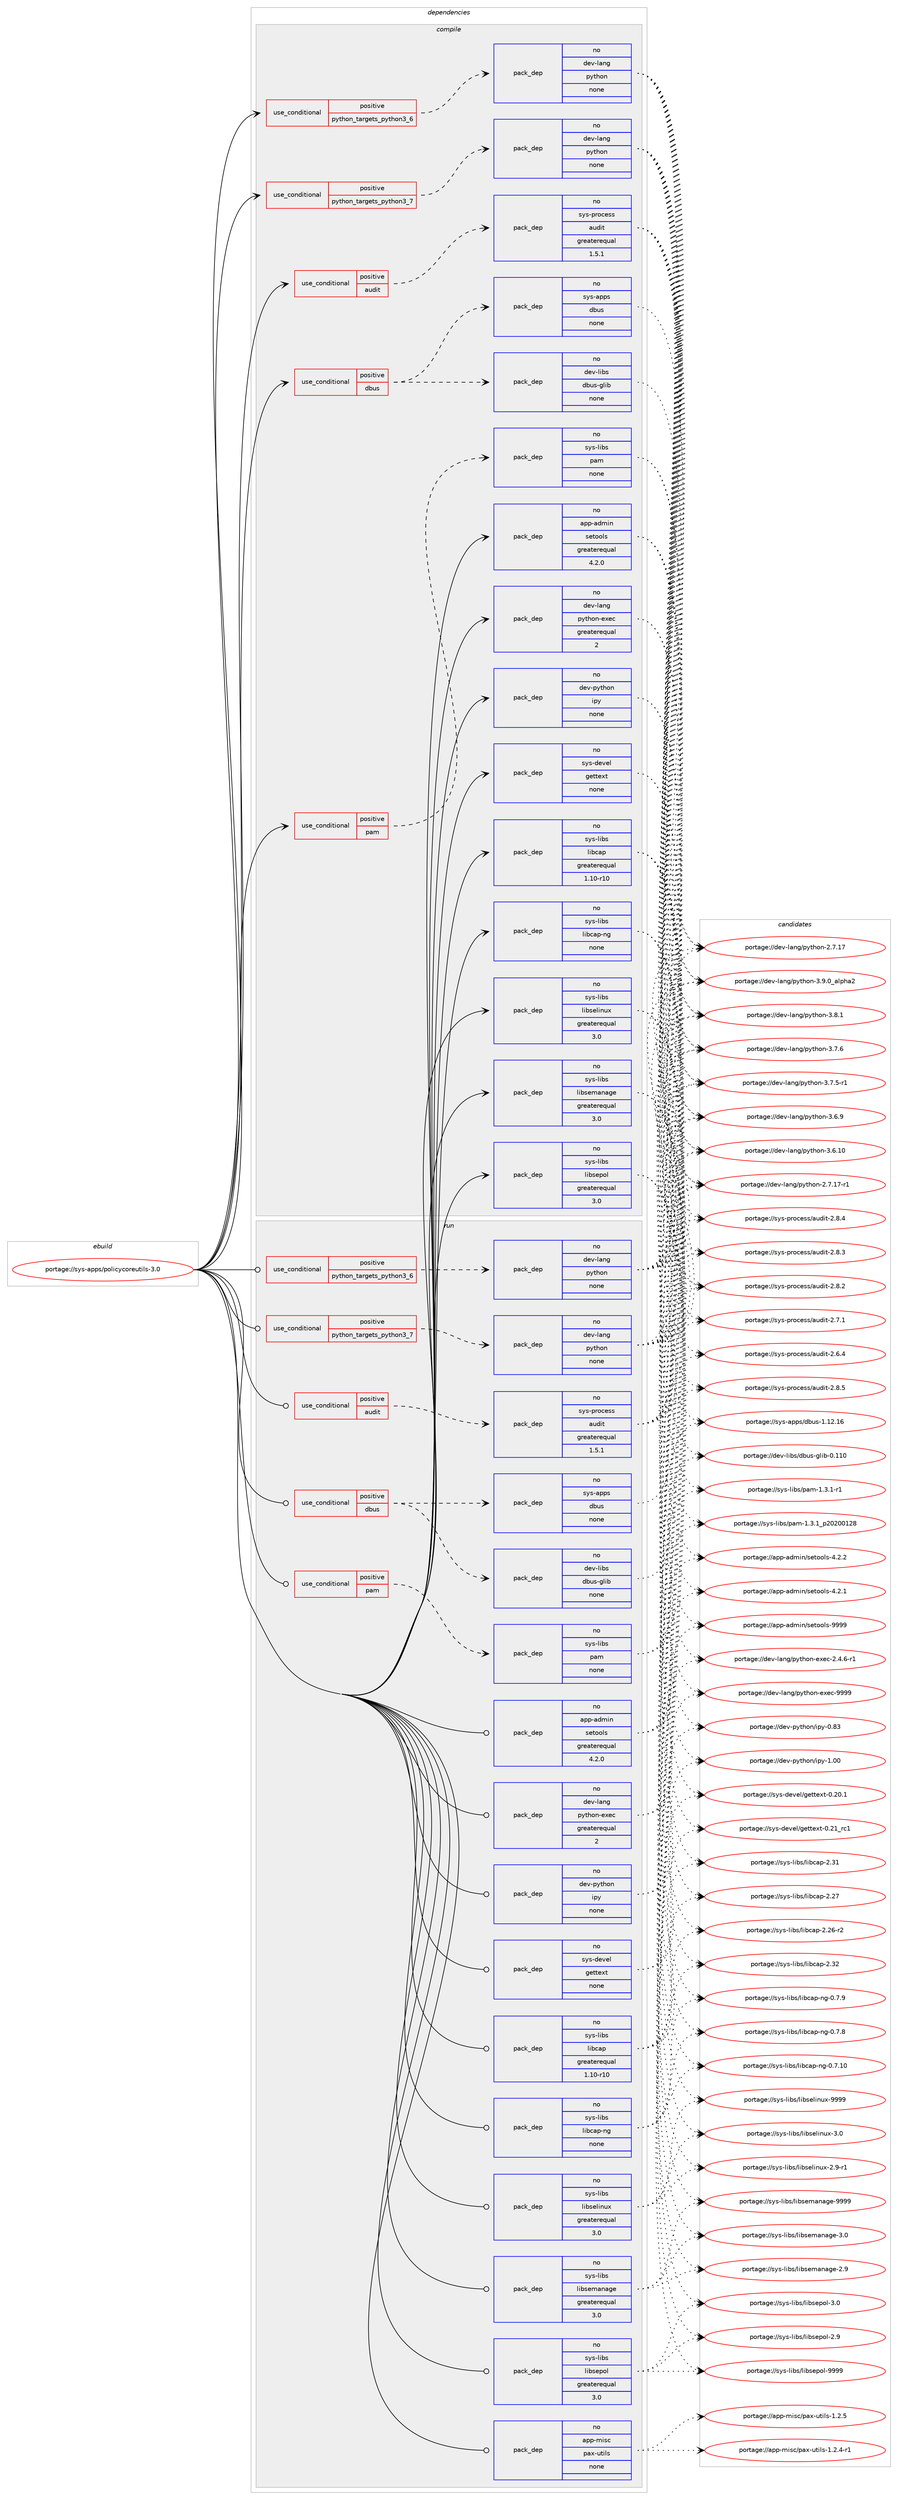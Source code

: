 digraph prolog {

# *************
# Graph options
# *************

newrank=true;
concentrate=true;
compound=true;
graph [rankdir=LR,fontname=Helvetica,fontsize=10,ranksep=1.5];#, ranksep=2.5, nodesep=0.2];
edge  [arrowhead=vee];
node  [fontname=Helvetica,fontsize=10];

# **********
# The ebuild
# **********

subgraph cluster_leftcol {
color=gray;
rank=same;
label=<<i>ebuild</i>>;
id [label="portage://sys-apps/policycoreutils-3.0", color=red, width=4, href="../sys-apps/policycoreutils-3.0.svg"];
}

# ****************
# The dependencies
# ****************

subgraph cluster_midcol {
color=gray;
label=<<i>dependencies</i>>;
subgraph cluster_compile {
fillcolor="#eeeeee";
style=filled;
label=<<i>compile</i>>;
subgraph cond13256 {
dependency62228 [label=<<TABLE BORDER="0" CELLBORDER="1" CELLSPACING="0" CELLPADDING="4"><TR><TD ROWSPAN="3" CELLPADDING="10">use_conditional</TD></TR><TR><TD>positive</TD></TR><TR><TD>audit</TD></TR></TABLE>>, shape=none, color=red];
subgraph pack47677 {
dependency62229 [label=<<TABLE BORDER="0" CELLBORDER="1" CELLSPACING="0" CELLPADDING="4" WIDTH="220"><TR><TD ROWSPAN="6" CELLPADDING="30">pack_dep</TD></TR><TR><TD WIDTH="110">no</TD></TR><TR><TD>sys-process</TD></TR><TR><TD>audit</TD></TR><TR><TD>greaterequal</TD></TR><TR><TD>1.5.1</TD></TR></TABLE>>, shape=none, color=blue];
}
dependency62228:e -> dependency62229:w [weight=20,style="dashed",arrowhead="vee"];
}
id:e -> dependency62228:w [weight=20,style="solid",arrowhead="vee"];
subgraph cond13257 {
dependency62230 [label=<<TABLE BORDER="0" CELLBORDER="1" CELLSPACING="0" CELLPADDING="4"><TR><TD ROWSPAN="3" CELLPADDING="10">use_conditional</TD></TR><TR><TD>positive</TD></TR><TR><TD>dbus</TD></TR></TABLE>>, shape=none, color=red];
subgraph pack47678 {
dependency62231 [label=<<TABLE BORDER="0" CELLBORDER="1" CELLSPACING="0" CELLPADDING="4" WIDTH="220"><TR><TD ROWSPAN="6" CELLPADDING="30">pack_dep</TD></TR><TR><TD WIDTH="110">no</TD></TR><TR><TD>sys-apps</TD></TR><TR><TD>dbus</TD></TR><TR><TD>none</TD></TR><TR><TD></TD></TR></TABLE>>, shape=none, color=blue];
}
dependency62230:e -> dependency62231:w [weight=20,style="dashed",arrowhead="vee"];
subgraph pack47679 {
dependency62232 [label=<<TABLE BORDER="0" CELLBORDER="1" CELLSPACING="0" CELLPADDING="4" WIDTH="220"><TR><TD ROWSPAN="6" CELLPADDING="30">pack_dep</TD></TR><TR><TD WIDTH="110">no</TD></TR><TR><TD>dev-libs</TD></TR><TR><TD>dbus-glib</TD></TR><TR><TD>none</TD></TR><TR><TD></TD></TR></TABLE>>, shape=none, color=blue];
}
dependency62230:e -> dependency62232:w [weight=20,style="dashed",arrowhead="vee"];
}
id:e -> dependency62230:w [weight=20,style="solid",arrowhead="vee"];
subgraph cond13258 {
dependency62233 [label=<<TABLE BORDER="0" CELLBORDER="1" CELLSPACING="0" CELLPADDING="4"><TR><TD ROWSPAN="3" CELLPADDING="10">use_conditional</TD></TR><TR><TD>positive</TD></TR><TR><TD>pam</TD></TR></TABLE>>, shape=none, color=red];
subgraph pack47680 {
dependency62234 [label=<<TABLE BORDER="0" CELLBORDER="1" CELLSPACING="0" CELLPADDING="4" WIDTH="220"><TR><TD ROWSPAN="6" CELLPADDING="30">pack_dep</TD></TR><TR><TD WIDTH="110">no</TD></TR><TR><TD>sys-libs</TD></TR><TR><TD>pam</TD></TR><TR><TD>none</TD></TR><TR><TD></TD></TR></TABLE>>, shape=none, color=blue];
}
dependency62233:e -> dependency62234:w [weight=20,style="dashed",arrowhead="vee"];
}
id:e -> dependency62233:w [weight=20,style="solid",arrowhead="vee"];
subgraph cond13259 {
dependency62235 [label=<<TABLE BORDER="0" CELLBORDER="1" CELLSPACING="0" CELLPADDING="4"><TR><TD ROWSPAN="3" CELLPADDING="10">use_conditional</TD></TR><TR><TD>positive</TD></TR><TR><TD>python_targets_python3_6</TD></TR></TABLE>>, shape=none, color=red];
subgraph pack47681 {
dependency62236 [label=<<TABLE BORDER="0" CELLBORDER="1" CELLSPACING="0" CELLPADDING="4" WIDTH="220"><TR><TD ROWSPAN="6" CELLPADDING="30">pack_dep</TD></TR><TR><TD WIDTH="110">no</TD></TR><TR><TD>dev-lang</TD></TR><TR><TD>python</TD></TR><TR><TD>none</TD></TR><TR><TD></TD></TR></TABLE>>, shape=none, color=blue];
}
dependency62235:e -> dependency62236:w [weight=20,style="dashed",arrowhead="vee"];
}
id:e -> dependency62235:w [weight=20,style="solid",arrowhead="vee"];
subgraph cond13260 {
dependency62237 [label=<<TABLE BORDER="0" CELLBORDER="1" CELLSPACING="0" CELLPADDING="4"><TR><TD ROWSPAN="3" CELLPADDING="10">use_conditional</TD></TR><TR><TD>positive</TD></TR><TR><TD>python_targets_python3_7</TD></TR></TABLE>>, shape=none, color=red];
subgraph pack47682 {
dependency62238 [label=<<TABLE BORDER="0" CELLBORDER="1" CELLSPACING="0" CELLPADDING="4" WIDTH="220"><TR><TD ROWSPAN="6" CELLPADDING="30">pack_dep</TD></TR><TR><TD WIDTH="110">no</TD></TR><TR><TD>dev-lang</TD></TR><TR><TD>python</TD></TR><TR><TD>none</TD></TR><TR><TD></TD></TR></TABLE>>, shape=none, color=blue];
}
dependency62237:e -> dependency62238:w [weight=20,style="dashed",arrowhead="vee"];
}
id:e -> dependency62237:w [weight=20,style="solid",arrowhead="vee"];
subgraph pack47683 {
dependency62239 [label=<<TABLE BORDER="0" CELLBORDER="1" CELLSPACING="0" CELLPADDING="4" WIDTH="220"><TR><TD ROWSPAN="6" CELLPADDING="30">pack_dep</TD></TR><TR><TD WIDTH="110">no</TD></TR><TR><TD>app-admin</TD></TR><TR><TD>setools</TD></TR><TR><TD>greaterequal</TD></TR><TR><TD>4.2.0</TD></TR></TABLE>>, shape=none, color=blue];
}
id:e -> dependency62239:w [weight=20,style="solid",arrowhead="vee"];
subgraph pack47684 {
dependency62240 [label=<<TABLE BORDER="0" CELLBORDER="1" CELLSPACING="0" CELLPADDING="4" WIDTH="220"><TR><TD ROWSPAN="6" CELLPADDING="30">pack_dep</TD></TR><TR><TD WIDTH="110">no</TD></TR><TR><TD>dev-lang</TD></TR><TR><TD>python-exec</TD></TR><TR><TD>greaterequal</TD></TR><TR><TD>2</TD></TR></TABLE>>, shape=none, color=blue];
}
id:e -> dependency62240:w [weight=20,style="solid",arrowhead="vee"];
subgraph pack47685 {
dependency62241 [label=<<TABLE BORDER="0" CELLBORDER="1" CELLSPACING="0" CELLPADDING="4" WIDTH="220"><TR><TD ROWSPAN="6" CELLPADDING="30">pack_dep</TD></TR><TR><TD WIDTH="110">no</TD></TR><TR><TD>dev-python</TD></TR><TR><TD>ipy</TD></TR><TR><TD>none</TD></TR><TR><TD></TD></TR></TABLE>>, shape=none, color=blue];
}
id:e -> dependency62241:w [weight=20,style="solid",arrowhead="vee"];
subgraph pack47686 {
dependency62242 [label=<<TABLE BORDER="0" CELLBORDER="1" CELLSPACING="0" CELLPADDING="4" WIDTH="220"><TR><TD ROWSPAN="6" CELLPADDING="30">pack_dep</TD></TR><TR><TD WIDTH="110">no</TD></TR><TR><TD>sys-devel</TD></TR><TR><TD>gettext</TD></TR><TR><TD>none</TD></TR><TR><TD></TD></TR></TABLE>>, shape=none, color=blue];
}
id:e -> dependency62242:w [weight=20,style="solid",arrowhead="vee"];
subgraph pack47687 {
dependency62243 [label=<<TABLE BORDER="0" CELLBORDER="1" CELLSPACING="0" CELLPADDING="4" WIDTH="220"><TR><TD ROWSPAN="6" CELLPADDING="30">pack_dep</TD></TR><TR><TD WIDTH="110">no</TD></TR><TR><TD>sys-libs</TD></TR><TR><TD>libcap</TD></TR><TR><TD>greaterequal</TD></TR><TR><TD>1.10-r10</TD></TR></TABLE>>, shape=none, color=blue];
}
id:e -> dependency62243:w [weight=20,style="solid",arrowhead="vee"];
subgraph pack47688 {
dependency62244 [label=<<TABLE BORDER="0" CELLBORDER="1" CELLSPACING="0" CELLPADDING="4" WIDTH="220"><TR><TD ROWSPAN="6" CELLPADDING="30">pack_dep</TD></TR><TR><TD WIDTH="110">no</TD></TR><TR><TD>sys-libs</TD></TR><TR><TD>libcap-ng</TD></TR><TR><TD>none</TD></TR><TR><TD></TD></TR></TABLE>>, shape=none, color=blue];
}
id:e -> dependency62244:w [weight=20,style="solid",arrowhead="vee"];
subgraph pack47689 {
dependency62245 [label=<<TABLE BORDER="0" CELLBORDER="1" CELLSPACING="0" CELLPADDING="4" WIDTH="220"><TR><TD ROWSPAN="6" CELLPADDING="30">pack_dep</TD></TR><TR><TD WIDTH="110">no</TD></TR><TR><TD>sys-libs</TD></TR><TR><TD>libselinux</TD></TR><TR><TD>greaterequal</TD></TR><TR><TD>3.0</TD></TR></TABLE>>, shape=none, color=blue];
}
id:e -> dependency62245:w [weight=20,style="solid",arrowhead="vee"];
subgraph pack47690 {
dependency62246 [label=<<TABLE BORDER="0" CELLBORDER="1" CELLSPACING="0" CELLPADDING="4" WIDTH="220"><TR><TD ROWSPAN="6" CELLPADDING="30">pack_dep</TD></TR><TR><TD WIDTH="110">no</TD></TR><TR><TD>sys-libs</TD></TR><TR><TD>libsemanage</TD></TR><TR><TD>greaterequal</TD></TR><TR><TD>3.0</TD></TR></TABLE>>, shape=none, color=blue];
}
id:e -> dependency62246:w [weight=20,style="solid",arrowhead="vee"];
subgraph pack47691 {
dependency62247 [label=<<TABLE BORDER="0" CELLBORDER="1" CELLSPACING="0" CELLPADDING="4" WIDTH="220"><TR><TD ROWSPAN="6" CELLPADDING="30">pack_dep</TD></TR><TR><TD WIDTH="110">no</TD></TR><TR><TD>sys-libs</TD></TR><TR><TD>libsepol</TD></TR><TR><TD>greaterequal</TD></TR><TR><TD>3.0</TD></TR></TABLE>>, shape=none, color=blue];
}
id:e -> dependency62247:w [weight=20,style="solid",arrowhead="vee"];
}
subgraph cluster_compileandrun {
fillcolor="#eeeeee";
style=filled;
label=<<i>compile and run</i>>;
}
subgraph cluster_run {
fillcolor="#eeeeee";
style=filled;
label=<<i>run</i>>;
subgraph cond13261 {
dependency62248 [label=<<TABLE BORDER="0" CELLBORDER="1" CELLSPACING="0" CELLPADDING="4"><TR><TD ROWSPAN="3" CELLPADDING="10">use_conditional</TD></TR><TR><TD>positive</TD></TR><TR><TD>audit</TD></TR></TABLE>>, shape=none, color=red];
subgraph pack47692 {
dependency62249 [label=<<TABLE BORDER="0" CELLBORDER="1" CELLSPACING="0" CELLPADDING="4" WIDTH="220"><TR><TD ROWSPAN="6" CELLPADDING="30">pack_dep</TD></TR><TR><TD WIDTH="110">no</TD></TR><TR><TD>sys-process</TD></TR><TR><TD>audit</TD></TR><TR><TD>greaterequal</TD></TR><TR><TD>1.5.1</TD></TR></TABLE>>, shape=none, color=blue];
}
dependency62248:e -> dependency62249:w [weight=20,style="dashed",arrowhead="vee"];
}
id:e -> dependency62248:w [weight=20,style="solid",arrowhead="odot"];
subgraph cond13262 {
dependency62250 [label=<<TABLE BORDER="0" CELLBORDER="1" CELLSPACING="0" CELLPADDING="4"><TR><TD ROWSPAN="3" CELLPADDING="10">use_conditional</TD></TR><TR><TD>positive</TD></TR><TR><TD>dbus</TD></TR></TABLE>>, shape=none, color=red];
subgraph pack47693 {
dependency62251 [label=<<TABLE BORDER="0" CELLBORDER="1" CELLSPACING="0" CELLPADDING="4" WIDTH="220"><TR><TD ROWSPAN="6" CELLPADDING="30">pack_dep</TD></TR><TR><TD WIDTH="110">no</TD></TR><TR><TD>sys-apps</TD></TR><TR><TD>dbus</TD></TR><TR><TD>none</TD></TR><TR><TD></TD></TR></TABLE>>, shape=none, color=blue];
}
dependency62250:e -> dependency62251:w [weight=20,style="dashed",arrowhead="vee"];
subgraph pack47694 {
dependency62252 [label=<<TABLE BORDER="0" CELLBORDER="1" CELLSPACING="0" CELLPADDING="4" WIDTH="220"><TR><TD ROWSPAN="6" CELLPADDING="30">pack_dep</TD></TR><TR><TD WIDTH="110">no</TD></TR><TR><TD>dev-libs</TD></TR><TR><TD>dbus-glib</TD></TR><TR><TD>none</TD></TR><TR><TD></TD></TR></TABLE>>, shape=none, color=blue];
}
dependency62250:e -> dependency62252:w [weight=20,style="dashed",arrowhead="vee"];
}
id:e -> dependency62250:w [weight=20,style="solid",arrowhead="odot"];
subgraph cond13263 {
dependency62253 [label=<<TABLE BORDER="0" CELLBORDER="1" CELLSPACING="0" CELLPADDING="4"><TR><TD ROWSPAN="3" CELLPADDING="10">use_conditional</TD></TR><TR><TD>positive</TD></TR><TR><TD>pam</TD></TR></TABLE>>, shape=none, color=red];
subgraph pack47695 {
dependency62254 [label=<<TABLE BORDER="0" CELLBORDER="1" CELLSPACING="0" CELLPADDING="4" WIDTH="220"><TR><TD ROWSPAN="6" CELLPADDING="30">pack_dep</TD></TR><TR><TD WIDTH="110">no</TD></TR><TR><TD>sys-libs</TD></TR><TR><TD>pam</TD></TR><TR><TD>none</TD></TR><TR><TD></TD></TR></TABLE>>, shape=none, color=blue];
}
dependency62253:e -> dependency62254:w [weight=20,style="dashed",arrowhead="vee"];
}
id:e -> dependency62253:w [weight=20,style="solid",arrowhead="odot"];
subgraph cond13264 {
dependency62255 [label=<<TABLE BORDER="0" CELLBORDER="1" CELLSPACING="0" CELLPADDING="4"><TR><TD ROWSPAN="3" CELLPADDING="10">use_conditional</TD></TR><TR><TD>positive</TD></TR><TR><TD>python_targets_python3_6</TD></TR></TABLE>>, shape=none, color=red];
subgraph pack47696 {
dependency62256 [label=<<TABLE BORDER="0" CELLBORDER="1" CELLSPACING="0" CELLPADDING="4" WIDTH="220"><TR><TD ROWSPAN="6" CELLPADDING="30">pack_dep</TD></TR><TR><TD WIDTH="110">no</TD></TR><TR><TD>dev-lang</TD></TR><TR><TD>python</TD></TR><TR><TD>none</TD></TR><TR><TD></TD></TR></TABLE>>, shape=none, color=blue];
}
dependency62255:e -> dependency62256:w [weight=20,style="dashed",arrowhead="vee"];
}
id:e -> dependency62255:w [weight=20,style="solid",arrowhead="odot"];
subgraph cond13265 {
dependency62257 [label=<<TABLE BORDER="0" CELLBORDER="1" CELLSPACING="0" CELLPADDING="4"><TR><TD ROWSPAN="3" CELLPADDING="10">use_conditional</TD></TR><TR><TD>positive</TD></TR><TR><TD>python_targets_python3_7</TD></TR></TABLE>>, shape=none, color=red];
subgraph pack47697 {
dependency62258 [label=<<TABLE BORDER="0" CELLBORDER="1" CELLSPACING="0" CELLPADDING="4" WIDTH="220"><TR><TD ROWSPAN="6" CELLPADDING="30">pack_dep</TD></TR><TR><TD WIDTH="110">no</TD></TR><TR><TD>dev-lang</TD></TR><TR><TD>python</TD></TR><TR><TD>none</TD></TR><TR><TD></TD></TR></TABLE>>, shape=none, color=blue];
}
dependency62257:e -> dependency62258:w [weight=20,style="dashed",arrowhead="vee"];
}
id:e -> dependency62257:w [weight=20,style="solid",arrowhead="odot"];
subgraph pack47698 {
dependency62259 [label=<<TABLE BORDER="0" CELLBORDER="1" CELLSPACING="0" CELLPADDING="4" WIDTH="220"><TR><TD ROWSPAN="6" CELLPADDING="30">pack_dep</TD></TR><TR><TD WIDTH="110">no</TD></TR><TR><TD>app-admin</TD></TR><TR><TD>setools</TD></TR><TR><TD>greaterequal</TD></TR><TR><TD>4.2.0</TD></TR></TABLE>>, shape=none, color=blue];
}
id:e -> dependency62259:w [weight=20,style="solid",arrowhead="odot"];
subgraph pack47699 {
dependency62260 [label=<<TABLE BORDER="0" CELLBORDER="1" CELLSPACING="0" CELLPADDING="4" WIDTH="220"><TR><TD ROWSPAN="6" CELLPADDING="30">pack_dep</TD></TR><TR><TD WIDTH="110">no</TD></TR><TR><TD>app-misc</TD></TR><TR><TD>pax-utils</TD></TR><TR><TD>none</TD></TR><TR><TD></TD></TR></TABLE>>, shape=none, color=blue];
}
id:e -> dependency62260:w [weight=20,style="solid",arrowhead="odot"];
subgraph pack47700 {
dependency62261 [label=<<TABLE BORDER="0" CELLBORDER="1" CELLSPACING="0" CELLPADDING="4" WIDTH="220"><TR><TD ROWSPAN="6" CELLPADDING="30">pack_dep</TD></TR><TR><TD WIDTH="110">no</TD></TR><TR><TD>dev-lang</TD></TR><TR><TD>python-exec</TD></TR><TR><TD>greaterequal</TD></TR><TR><TD>2</TD></TR></TABLE>>, shape=none, color=blue];
}
id:e -> dependency62261:w [weight=20,style="solid",arrowhead="odot"];
subgraph pack47701 {
dependency62262 [label=<<TABLE BORDER="0" CELLBORDER="1" CELLSPACING="0" CELLPADDING="4" WIDTH="220"><TR><TD ROWSPAN="6" CELLPADDING="30">pack_dep</TD></TR><TR><TD WIDTH="110">no</TD></TR><TR><TD>dev-python</TD></TR><TR><TD>ipy</TD></TR><TR><TD>none</TD></TR><TR><TD></TD></TR></TABLE>>, shape=none, color=blue];
}
id:e -> dependency62262:w [weight=20,style="solid",arrowhead="odot"];
subgraph pack47702 {
dependency62263 [label=<<TABLE BORDER="0" CELLBORDER="1" CELLSPACING="0" CELLPADDING="4" WIDTH="220"><TR><TD ROWSPAN="6" CELLPADDING="30">pack_dep</TD></TR><TR><TD WIDTH="110">no</TD></TR><TR><TD>sys-devel</TD></TR><TR><TD>gettext</TD></TR><TR><TD>none</TD></TR><TR><TD></TD></TR></TABLE>>, shape=none, color=blue];
}
id:e -> dependency62263:w [weight=20,style="solid",arrowhead="odot"];
subgraph pack47703 {
dependency62264 [label=<<TABLE BORDER="0" CELLBORDER="1" CELLSPACING="0" CELLPADDING="4" WIDTH="220"><TR><TD ROWSPAN="6" CELLPADDING="30">pack_dep</TD></TR><TR><TD WIDTH="110">no</TD></TR><TR><TD>sys-libs</TD></TR><TR><TD>libcap</TD></TR><TR><TD>greaterequal</TD></TR><TR><TD>1.10-r10</TD></TR></TABLE>>, shape=none, color=blue];
}
id:e -> dependency62264:w [weight=20,style="solid",arrowhead="odot"];
subgraph pack47704 {
dependency62265 [label=<<TABLE BORDER="0" CELLBORDER="1" CELLSPACING="0" CELLPADDING="4" WIDTH="220"><TR><TD ROWSPAN="6" CELLPADDING="30">pack_dep</TD></TR><TR><TD WIDTH="110">no</TD></TR><TR><TD>sys-libs</TD></TR><TR><TD>libcap-ng</TD></TR><TR><TD>none</TD></TR><TR><TD></TD></TR></TABLE>>, shape=none, color=blue];
}
id:e -> dependency62265:w [weight=20,style="solid",arrowhead="odot"];
subgraph pack47705 {
dependency62266 [label=<<TABLE BORDER="0" CELLBORDER="1" CELLSPACING="0" CELLPADDING="4" WIDTH="220"><TR><TD ROWSPAN="6" CELLPADDING="30">pack_dep</TD></TR><TR><TD WIDTH="110">no</TD></TR><TR><TD>sys-libs</TD></TR><TR><TD>libselinux</TD></TR><TR><TD>greaterequal</TD></TR><TR><TD>3.0</TD></TR></TABLE>>, shape=none, color=blue];
}
id:e -> dependency62266:w [weight=20,style="solid",arrowhead="odot"];
subgraph pack47706 {
dependency62267 [label=<<TABLE BORDER="0" CELLBORDER="1" CELLSPACING="0" CELLPADDING="4" WIDTH="220"><TR><TD ROWSPAN="6" CELLPADDING="30">pack_dep</TD></TR><TR><TD WIDTH="110">no</TD></TR><TR><TD>sys-libs</TD></TR><TR><TD>libsemanage</TD></TR><TR><TD>greaterequal</TD></TR><TR><TD>3.0</TD></TR></TABLE>>, shape=none, color=blue];
}
id:e -> dependency62267:w [weight=20,style="solid",arrowhead="odot"];
subgraph pack47707 {
dependency62268 [label=<<TABLE BORDER="0" CELLBORDER="1" CELLSPACING="0" CELLPADDING="4" WIDTH="220"><TR><TD ROWSPAN="6" CELLPADDING="30">pack_dep</TD></TR><TR><TD WIDTH="110">no</TD></TR><TR><TD>sys-libs</TD></TR><TR><TD>libsepol</TD></TR><TR><TD>greaterequal</TD></TR><TR><TD>3.0</TD></TR></TABLE>>, shape=none, color=blue];
}
id:e -> dependency62268:w [weight=20,style="solid",arrowhead="odot"];
}
}

# **************
# The candidates
# **************

subgraph cluster_choices {
rank=same;
color=gray;
label=<<i>candidates</i>>;

subgraph choice47677 {
color=black;
nodesep=1;
choice11512111545112114111991011151154797117100105116455046564653 [label="portage://sys-process/audit-2.8.5", color=red, width=4,href="../sys-process/audit-2.8.5.svg"];
choice11512111545112114111991011151154797117100105116455046564652 [label="portage://sys-process/audit-2.8.4", color=red, width=4,href="../sys-process/audit-2.8.4.svg"];
choice11512111545112114111991011151154797117100105116455046564651 [label="portage://sys-process/audit-2.8.3", color=red, width=4,href="../sys-process/audit-2.8.3.svg"];
choice11512111545112114111991011151154797117100105116455046564650 [label="portage://sys-process/audit-2.8.2", color=red, width=4,href="../sys-process/audit-2.8.2.svg"];
choice11512111545112114111991011151154797117100105116455046554649 [label="portage://sys-process/audit-2.7.1", color=red, width=4,href="../sys-process/audit-2.7.1.svg"];
choice11512111545112114111991011151154797117100105116455046544652 [label="portage://sys-process/audit-2.6.4", color=red, width=4,href="../sys-process/audit-2.6.4.svg"];
dependency62229:e -> choice11512111545112114111991011151154797117100105116455046564653:w [style=dotted,weight="100"];
dependency62229:e -> choice11512111545112114111991011151154797117100105116455046564652:w [style=dotted,weight="100"];
dependency62229:e -> choice11512111545112114111991011151154797117100105116455046564651:w [style=dotted,weight="100"];
dependency62229:e -> choice11512111545112114111991011151154797117100105116455046564650:w [style=dotted,weight="100"];
dependency62229:e -> choice11512111545112114111991011151154797117100105116455046554649:w [style=dotted,weight="100"];
dependency62229:e -> choice11512111545112114111991011151154797117100105116455046544652:w [style=dotted,weight="100"];
}
subgraph choice47678 {
color=black;
nodesep=1;
choice115121115459711211211547100981171154549464950464954 [label="portage://sys-apps/dbus-1.12.16", color=red, width=4,href="../sys-apps/dbus-1.12.16.svg"];
dependency62231:e -> choice115121115459711211211547100981171154549464950464954:w [style=dotted,weight="100"];
}
subgraph choice47679 {
color=black;
nodesep=1;
choice100101118451081059811547100981171154510310810598454846494948 [label="portage://dev-libs/dbus-glib-0.110", color=red, width=4,href="../dev-libs/dbus-glib-0.110.svg"];
dependency62232:e -> choice100101118451081059811547100981171154510310810598454846494948:w [style=dotted,weight="100"];
}
subgraph choice47680 {
color=black;
nodesep=1;
choice11512111545108105981154711297109454946514649951125048504848495056 [label="portage://sys-libs/pam-1.3.1_p20200128", color=red, width=4,href="../sys-libs/pam-1.3.1_p20200128.svg"];
choice115121115451081059811547112971094549465146494511449 [label="portage://sys-libs/pam-1.3.1-r1", color=red, width=4,href="../sys-libs/pam-1.3.1-r1.svg"];
dependency62234:e -> choice11512111545108105981154711297109454946514649951125048504848495056:w [style=dotted,weight="100"];
dependency62234:e -> choice115121115451081059811547112971094549465146494511449:w [style=dotted,weight="100"];
}
subgraph choice47681 {
color=black;
nodesep=1;
choice10010111845108971101034711212111610411111045514657464895971081121049750 [label="portage://dev-lang/python-3.9.0_alpha2", color=red, width=4,href="../dev-lang/python-3.9.0_alpha2.svg"];
choice100101118451089711010347112121116104111110455146564649 [label="portage://dev-lang/python-3.8.1", color=red, width=4,href="../dev-lang/python-3.8.1.svg"];
choice100101118451089711010347112121116104111110455146554654 [label="portage://dev-lang/python-3.7.6", color=red, width=4,href="../dev-lang/python-3.7.6.svg"];
choice1001011184510897110103471121211161041111104551465546534511449 [label="portage://dev-lang/python-3.7.5-r1", color=red, width=4,href="../dev-lang/python-3.7.5-r1.svg"];
choice100101118451089711010347112121116104111110455146544657 [label="portage://dev-lang/python-3.6.9", color=red, width=4,href="../dev-lang/python-3.6.9.svg"];
choice10010111845108971101034711212111610411111045514654464948 [label="portage://dev-lang/python-3.6.10", color=red, width=4,href="../dev-lang/python-3.6.10.svg"];
choice100101118451089711010347112121116104111110455046554649554511449 [label="portage://dev-lang/python-2.7.17-r1", color=red, width=4,href="../dev-lang/python-2.7.17-r1.svg"];
choice10010111845108971101034711212111610411111045504655464955 [label="portage://dev-lang/python-2.7.17", color=red, width=4,href="../dev-lang/python-2.7.17.svg"];
dependency62236:e -> choice10010111845108971101034711212111610411111045514657464895971081121049750:w [style=dotted,weight="100"];
dependency62236:e -> choice100101118451089711010347112121116104111110455146564649:w [style=dotted,weight="100"];
dependency62236:e -> choice100101118451089711010347112121116104111110455146554654:w [style=dotted,weight="100"];
dependency62236:e -> choice1001011184510897110103471121211161041111104551465546534511449:w [style=dotted,weight="100"];
dependency62236:e -> choice100101118451089711010347112121116104111110455146544657:w [style=dotted,weight="100"];
dependency62236:e -> choice10010111845108971101034711212111610411111045514654464948:w [style=dotted,weight="100"];
dependency62236:e -> choice100101118451089711010347112121116104111110455046554649554511449:w [style=dotted,weight="100"];
dependency62236:e -> choice10010111845108971101034711212111610411111045504655464955:w [style=dotted,weight="100"];
}
subgraph choice47682 {
color=black;
nodesep=1;
choice10010111845108971101034711212111610411111045514657464895971081121049750 [label="portage://dev-lang/python-3.9.0_alpha2", color=red, width=4,href="../dev-lang/python-3.9.0_alpha2.svg"];
choice100101118451089711010347112121116104111110455146564649 [label="portage://dev-lang/python-3.8.1", color=red, width=4,href="../dev-lang/python-3.8.1.svg"];
choice100101118451089711010347112121116104111110455146554654 [label="portage://dev-lang/python-3.7.6", color=red, width=4,href="../dev-lang/python-3.7.6.svg"];
choice1001011184510897110103471121211161041111104551465546534511449 [label="portage://dev-lang/python-3.7.5-r1", color=red, width=4,href="../dev-lang/python-3.7.5-r1.svg"];
choice100101118451089711010347112121116104111110455146544657 [label="portage://dev-lang/python-3.6.9", color=red, width=4,href="../dev-lang/python-3.6.9.svg"];
choice10010111845108971101034711212111610411111045514654464948 [label="portage://dev-lang/python-3.6.10", color=red, width=4,href="../dev-lang/python-3.6.10.svg"];
choice100101118451089711010347112121116104111110455046554649554511449 [label="portage://dev-lang/python-2.7.17-r1", color=red, width=4,href="../dev-lang/python-2.7.17-r1.svg"];
choice10010111845108971101034711212111610411111045504655464955 [label="portage://dev-lang/python-2.7.17", color=red, width=4,href="../dev-lang/python-2.7.17.svg"];
dependency62238:e -> choice10010111845108971101034711212111610411111045514657464895971081121049750:w [style=dotted,weight="100"];
dependency62238:e -> choice100101118451089711010347112121116104111110455146564649:w [style=dotted,weight="100"];
dependency62238:e -> choice100101118451089711010347112121116104111110455146554654:w [style=dotted,weight="100"];
dependency62238:e -> choice1001011184510897110103471121211161041111104551465546534511449:w [style=dotted,weight="100"];
dependency62238:e -> choice100101118451089711010347112121116104111110455146544657:w [style=dotted,weight="100"];
dependency62238:e -> choice10010111845108971101034711212111610411111045514654464948:w [style=dotted,weight="100"];
dependency62238:e -> choice100101118451089711010347112121116104111110455046554649554511449:w [style=dotted,weight="100"];
dependency62238:e -> choice10010111845108971101034711212111610411111045504655464955:w [style=dotted,weight="100"];
}
subgraph choice47683 {
color=black;
nodesep=1;
choice971121124597100109105110471151011161111111081154557575757 [label="portage://app-admin/setools-9999", color=red, width=4,href="../app-admin/setools-9999.svg"];
choice97112112459710010910511047115101116111111108115455246504650 [label="portage://app-admin/setools-4.2.2", color=red, width=4,href="../app-admin/setools-4.2.2.svg"];
choice97112112459710010910511047115101116111111108115455246504649 [label="portage://app-admin/setools-4.2.1", color=red, width=4,href="../app-admin/setools-4.2.1.svg"];
dependency62239:e -> choice971121124597100109105110471151011161111111081154557575757:w [style=dotted,weight="100"];
dependency62239:e -> choice97112112459710010910511047115101116111111108115455246504650:w [style=dotted,weight="100"];
dependency62239:e -> choice97112112459710010910511047115101116111111108115455246504649:w [style=dotted,weight="100"];
}
subgraph choice47684 {
color=black;
nodesep=1;
choice10010111845108971101034711212111610411111045101120101994557575757 [label="portage://dev-lang/python-exec-9999", color=red, width=4,href="../dev-lang/python-exec-9999.svg"];
choice10010111845108971101034711212111610411111045101120101994550465246544511449 [label="portage://dev-lang/python-exec-2.4.6-r1", color=red, width=4,href="../dev-lang/python-exec-2.4.6-r1.svg"];
dependency62240:e -> choice10010111845108971101034711212111610411111045101120101994557575757:w [style=dotted,weight="100"];
dependency62240:e -> choice10010111845108971101034711212111610411111045101120101994550465246544511449:w [style=dotted,weight="100"];
}
subgraph choice47685 {
color=black;
nodesep=1;
choice10010111845112121116104111110471051121214549464848 [label="portage://dev-python/ipy-1.00", color=red, width=4,href="../dev-python/ipy-1.00.svg"];
choice10010111845112121116104111110471051121214548465651 [label="portage://dev-python/ipy-0.83", color=red, width=4,href="../dev-python/ipy-0.83.svg"];
dependency62241:e -> choice10010111845112121116104111110471051121214549464848:w [style=dotted,weight="100"];
dependency62241:e -> choice10010111845112121116104111110471051121214548465651:w [style=dotted,weight="100"];
}
subgraph choice47686 {
color=black;
nodesep=1;
choice11512111545100101118101108471031011161161011201164548465049951149949 [label="portage://sys-devel/gettext-0.21_rc1", color=red, width=4,href="../sys-devel/gettext-0.21_rc1.svg"];
choice115121115451001011181011084710310111611610112011645484650484649 [label="portage://sys-devel/gettext-0.20.1", color=red, width=4,href="../sys-devel/gettext-0.20.1.svg"];
dependency62242:e -> choice11512111545100101118101108471031011161161011201164548465049951149949:w [style=dotted,weight="100"];
dependency62242:e -> choice115121115451001011181011084710310111611610112011645484650484649:w [style=dotted,weight="100"];
}
subgraph choice47687 {
color=black;
nodesep=1;
choice1151211154510810598115471081059899971124550465150 [label="portage://sys-libs/libcap-2.32", color=red, width=4,href="../sys-libs/libcap-2.32.svg"];
choice1151211154510810598115471081059899971124550465149 [label="portage://sys-libs/libcap-2.31", color=red, width=4,href="../sys-libs/libcap-2.31.svg"];
choice1151211154510810598115471081059899971124550465055 [label="portage://sys-libs/libcap-2.27", color=red, width=4,href="../sys-libs/libcap-2.27.svg"];
choice11512111545108105981154710810598999711245504650544511450 [label="portage://sys-libs/libcap-2.26-r2", color=red, width=4,href="../sys-libs/libcap-2.26-r2.svg"];
dependency62243:e -> choice1151211154510810598115471081059899971124550465150:w [style=dotted,weight="100"];
dependency62243:e -> choice1151211154510810598115471081059899971124550465149:w [style=dotted,weight="100"];
dependency62243:e -> choice1151211154510810598115471081059899971124550465055:w [style=dotted,weight="100"];
dependency62243:e -> choice11512111545108105981154710810598999711245504650544511450:w [style=dotted,weight="100"];
}
subgraph choice47688 {
color=black;
nodesep=1;
choice11512111545108105981154710810598999711245110103454846554657 [label="portage://sys-libs/libcap-ng-0.7.9", color=red, width=4,href="../sys-libs/libcap-ng-0.7.9.svg"];
choice11512111545108105981154710810598999711245110103454846554656 [label="portage://sys-libs/libcap-ng-0.7.8", color=red, width=4,href="../sys-libs/libcap-ng-0.7.8.svg"];
choice1151211154510810598115471081059899971124511010345484655464948 [label="portage://sys-libs/libcap-ng-0.7.10", color=red, width=4,href="../sys-libs/libcap-ng-0.7.10.svg"];
dependency62244:e -> choice11512111545108105981154710810598999711245110103454846554657:w [style=dotted,weight="100"];
dependency62244:e -> choice11512111545108105981154710810598999711245110103454846554656:w [style=dotted,weight="100"];
dependency62244:e -> choice1151211154510810598115471081059899971124511010345484655464948:w [style=dotted,weight="100"];
}
subgraph choice47689 {
color=black;
nodesep=1;
choice115121115451081059811547108105981151011081051101171204557575757 [label="portage://sys-libs/libselinux-9999", color=red, width=4,href="../sys-libs/libselinux-9999.svg"];
choice1151211154510810598115471081059811510110810511011712045514648 [label="portage://sys-libs/libselinux-3.0", color=red, width=4,href="../sys-libs/libselinux-3.0.svg"];
choice11512111545108105981154710810598115101108105110117120455046574511449 [label="portage://sys-libs/libselinux-2.9-r1", color=red, width=4,href="../sys-libs/libselinux-2.9-r1.svg"];
dependency62245:e -> choice115121115451081059811547108105981151011081051101171204557575757:w [style=dotted,weight="100"];
dependency62245:e -> choice1151211154510810598115471081059811510110810511011712045514648:w [style=dotted,weight="100"];
dependency62245:e -> choice11512111545108105981154710810598115101108105110117120455046574511449:w [style=dotted,weight="100"];
}
subgraph choice47690 {
color=black;
nodesep=1;
choice1151211154510810598115471081059811510110997110971031014557575757 [label="portage://sys-libs/libsemanage-9999", color=red, width=4,href="../sys-libs/libsemanage-9999.svg"];
choice11512111545108105981154710810598115101109971109710310145514648 [label="portage://sys-libs/libsemanage-3.0", color=red, width=4,href="../sys-libs/libsemanage-3.0.svg"];
choice11512111545108105981154710810598115101109971109710310145504657 [label="portage://sys-libs/libsemanage-2.9", color=red, width=4,href="../sys-libs/libsemanage-2.9.svg"];
dependency62246:e -> choice1151211154510810598115471081059811510110997110971031014557575757:w [style=dotted,weight="100"];
dependency62246:e -> choice11512111545108105981154710810598115101109971109710310145514648:w [style=dotted,weight="100"];
dependency62246:e -> choice11512111545108105981154710810598115101109971109710310145504657:w [style=dotted,weight="100"];
}
subgraph choice47691 {
color=black;
nodesep=1;
choice115121115451081059811547108105981151011121111084557575757 [label="portage://sys-libs/libsepol-9999", color=red, width=4,href="../sys-libs/libsepol-9999.svg"];
choice1151211154510810598115471081059811510111211110845514648 [label="portage://sys-libs/libsepol-3.0", color=red, width=4,href="../sys-libs/libsepol-3.0.svg"];
choice1151211154510810598115471081059811510111211110845504657 [label="portage://sys-libs/libsepol-2.9", color=red, width=4,href="../sys-libs/libsepol-2.9.svg"];
dependency62247:e -> choice115121115451081059811547108105981151011121111084557575757:w [style=dotted,weight="100"];
dependency62247:e -> choice1151211154510810598115471081059811510111211110845514648:w [style=dotted,weight="100"];
dependency62247:e -> choice1151211154510810598115471081059811510111211110845504657:w [style=dotted,weight="100"];
}
subgraph choice47692 {
color=black;
nodesep=1;
choice11512111545112114111991011151154797117100105116455046564653 [label="portage://sys-process/audit-2.8.5", color=red, width=4,href="../sys-process/audit-2.8.5.svg"];
choice11512111545112114111991011151154797117100105116455046564652 [label="portage://sys-process/audit-2.8.4", color=red, width=4,href="../sys-process/audit-2.8.4.svg"];
choice11512111545112114111991011151154797117100105116455046564651 [label="portage://sys-process/audit-2.8.3", color=red, width=4,href="../sys-process/audit-2.8.3.svg"];
choice11512111545112114111991011151154797117100105116455046564650 [label="portage://sys-process/audit-2.8.2", color=red, width=4,href="../sys-process/audit-2.8.2.svg"];
choice11512111545112114111991011151154797117100105116455046554649 [label="portage://sys-process/audit-2.7.1", color=red, width=4,href="../sys-process/audit-2.7.1.svg"];
choice11512111545112114111991011151154797117100105116455046544652 [label="portage://sys-process/audit-2.6.4", color=red, width=4,href="../sys-process/audit-2.6.4.svg"];
dependency62249:e -> choice11512111545112114111991011151154797117100105116455046564653:w [style=dotted,weight="100"];
dependency62249:e -> choice11512111545112114111991011151154797117100105116455046564652:w [style=dotted,weight="100"];
dependency62249:e -> choice11512111545112114111991011151154797117100105116455046564651:w [style=dotted,weight="100"];
dependency62249:e -> choice11512111545112114111991011151154797117100105116455046564650:w [style=dotted,weight="100"];
dependency62249:e -> choice11512111545112114111991011151154797117100105116455046554649:w [style=dotted,weight="100"];
dependency62249:e -> choice11512111545112114111991011151154797117100105116455046544652:w [style=dotted,weight="100"];
}
subgraph choice47693 {
color=black;
nodesep=1;
choice115121115459711211211547100981171154549464950464954 [label="portage://sys-apps/dbus-1.12.16", color=red, width=4,href="../sys-apps/dbus-1.12.16.svg"];
dependency62251:e -> choice115121115459711211211547100981171154549464950464954:w [style=dotted,weight="100"];
}
subgraph choice47694 {
color=black;
nodesep=1;
choice100101118451081059811547100981171154510310810598454846494948 [label="portage://dev-libs/dbus-glib-0.110", color=red, width=4,href="../dev-libs/dbus-glib-0.110.svg"];
dependency62252:e -> choice100101118451081059811547100981171154510310810598454846494948:w [style=dotted,weight="100"];
}
subgraph choice47695 {
color=black;
nodesep=1;
choice11512111545108105981154711297109454946514649951125048504848495056 [label="portage://sys-libs/pam-1.3.1_p20200128", color=red, width=4,href="../sys-libs/pam-1.3.1_p20200128.svg"];
choice115121115451081059811547112971094549465146494511449 [label="portage://sys-libs/pam-1.3.1-r1", color=red, width=4,href="../sys-libs/pam-1.3.1-r1.svg"];
dependency62254:e -> choice11512111545108105981154711297109454946514649951125048504848495056:w [style=dotted,weight="100"];
dependency62254:e -> choice115121115451081059811547112971094549465146494511449:w [style=dotted,weight="100"];
}
subgraph choice47696 {
color=black;
nodesep=1;
choice10010111845108971101034711212111610411111045514657464895971081121049750 [label="portage://dev-lang/python-3.9.0_alpha2", color=red, width=4,href="../dev-lang/python-3.9.0_alpha2.svg"];
choice100101118451089711010347112121116104111110455146564649 [label="portage://dev-lang/python-3.8.1", color=red, width=4,href="../dev-lang/python-3.8.1.svg"];
choice100101118451089711010347112121116104111110455146554654 [label="portage://dev-lang/python-3.7.6", color=red, width=4,href="../dev-lang/python-3.7.6.svg"];
choice1001011184510897110103471121211161041111104551465546534511449 [label="portage://dev-lang/python-3.7.5-r1", color=red, width=4,href="../dev-lang/python-3.7.5-r1.svg"];
choice100101118451089711010347112121116104111110455146544657 [label="portage://dev-lang/python-3.6.9", color=red, width=4,href="../dev-lang/python-3.6.9.svg"];
choice10010111845108971101034711212111610411111045514654464948 [label="portage://dev-lang/python-3.6.10", color=red, width=4,href="../dev-lang/python-3.6.10.svg"];
choice100101118451089711010347112121116104111110455046554649554511449 [label="portage://dev-lang/python-2.7.17-r1", color=red, width=4,href="../dev-lang/python-2.7.17-r1.svg"];
choice10010111845108971101034711212111610411111045504655464955 [label="portage://dev-lang/python-2.7.17", color=red, width=4,href="../dev-lang/python-2.7.17.svg"];
dependency62256:e -> choice10010111845108971101034711212111610411111045514657464895971081121049750:w [style=dotted,weight="100"];
dependency62256:e -> choice100101118451089711010347112121116104111110455146564649:w [style=dotted,weight="100"];
dependency62256:e -> choice100101118451089711010347112121116104111110455146554654:w [style=dotted,weight="100"];
dependency62256:e -> choice1001011184510897110103471121211161041111104551465546534511449:w [style=dotted,weight="100"];
dependency62256:e -> choice100101118451089711010347112121116104111110455146544657:w [style=dotted,weight="100"];
dependency62256:e -> choice10010111845108971101034711212111610411111045514654464948:w [style=dotted,weight="100"];
dependency62256:e -> choice100101118451089711010347112121116104111110455046554649554511449:w [style=dotted,weight="100"];
dependency62256:e -> choice10010111845108971101034711212111610411111045504655464955:w [style=dotted,weight="100"];
}
subgraph choice47697 {
color=black;
nodesep=1;
choice10010111845108971101034711212111610411111045514657464895971081121049750 [label="portage://dev-lang/python-3.9.0_alpha2", color=red, width=4,href="../dev-lang/python-3.9.0_alpha2.svg"];
choice100101118451089711010347112121116104111110455146564649 [label="portage://dev-lang/python-3.8.1", color=red, width=4,href="../dev-lang/python-3.8.1.svg"];
choice100101118451089711010347112121116104111110455146554654 [label="portage://dev-lang/python-3.7.6", color=red, width=4,href="../dev-lang/python-3.7.6.svg"];
choice1001011184510897110103471121211161041111104551465546534511449 [label="portage://dev-lang/python-3.7.5-r1", color=red, width=4,href="../dev-lang/python-3.7.5-r1.svg"];
choice100101118451089711010347112121116104111110455146544657 [label="portage://dev-lang/python-3.6.9", color=red, width=4,href="../dev-lang/python-3.6.9.svg"];
choice10010111845108971101034711212111610411111045514654464948 [label="portage://dev-lang/python-3.6.10", color=red, width=4,href="../dev-lang/python-3.6.10.svg"];
choice100101118451089711010347112121116104111110455046554649554511449 [label="portage://dev-lang/python-2.7.17-r1", color=red, width=4,href="../dev-lang/python-2.7.17-r1.svg"];
choice10010111845108971101034711212111610411111045504655464955 [label="portage://dev-lang/python-2.7.17", color=red, width=4,href="../dev-lang/python-2.7.17.svg"];
dependency62258:e -> choice10010111845108971101034711212111610411111045514657464895971081121049750:w [style=dotted,weight="100"];
dependency62258:e -> choice100101118451089711010347112121116104111110455146564649:w [style=dotted,weight="100"];
dependency62258:e -> choice100101118451089711010347112121116104111110455146554654:w [style=dotted,weight="100"];
dependency62258:e -> choice1001011184510897110103471121211161041111104551465546534511449:w [style=dotted,weight="100"];
dependency62258:e -> choice100101118451089711010347112121116104111110455146544657:w [style=dotted,weight="100"];
dependency62258:e -> choice10010111845108971101034711212111610411111045514654464948:w [style=dotted,weight="100"];
dependency62258:e -> choice100101118451089711010347112121116104111110455046554649554511449:w [style=dotted,weight="100"];
dependency62258:e -> choice10010111845108971101034711212111610411111045504655464955:w [style=dotted,weight="100"];
}
subgraph choice47698 {
color=black;
nodesep=1;
choice971121124597100109105110471151011161111111081154557575757 [label="portage://app-admin/setools-9999", color=red, width=4,href="../app-admin/setools-9999.svg"];
choice97112112459710010910511047115101116111111108115455246504650 [label="portage://app-admin/setools-4.2.2", color=red, width=4,href="../app-admin/setools-4.2.2.svg"];
choice97112112459710010910511047115101116111111108115455246504649 [label="portage://app-admin/setools-4.2.1", color=red, width=4,href="../app-admin/setools-4.2.1.svg"];
dependency62259:e -> choice971121124597100109105110471151011161111111081154557575757:w [style=dotted,weight="100"];
dependency62259:e -> choice97112112459710010910511047115101116111111108115455246504650:w [style=dotted,weight="100"];
dependency62259:e -> choice97112112459710010910511047115101116111111108115455246504649:w [style=dotted,weight="100"];
}
subgraph choice47699 {
color=black;
nodesep=1;
choice971121124510910511599471129712045117116105108115454946504653 [label="portage://app-misc/pax-utils-1.2.5", color=red, width=4,href="../app-misc/pax-utils-1.2.5.svg"];
choice9711211245109105115994711297120451171161051081154549465046524511449 [label="portage://app-misc/pax-utils-1.2.4-r1", color=red, width=4,href="../app-misc/pax-utils-1.2.4-r1.svg"];
dependency62260:e -> choice971121124510910511599471129712045117116105108115454946504653:w [style=dotted,weight="100"];
dependency62260:e -> choice9711211245109105115994711297120451171161051081154549465046524511449:w [style=dotted,weight="100"];
}
subgraph choice47700 {
color=black;
nodesep=1;
choice10010111845108971101034711212111610411111045101120101994557575757 [label="portage://dev-lang/python-exec-9999", color=red, width=4,href="../dev-lang/python-exec-9999.svg"];
choice10010111845108971101034711212111610411111045101120101994550465246544511449 [label="portage://dev-lang/python-exec-2.4.6-r1", color=red, width=4,href="../dev-lang/python-exec-2.4.6-r1.svg"];
dependency62261:e -> choice10010111845108971101034711212111610411111045101120101994557575757:w [style=dotted,weight="100"];
dependency62261:e -> choice10010111845108971101034711212111610411111045101120101994550465246544511449:w [style=dotted,weight="100"];
}
subgraph choice47701 {
color=black;
nodesep=1;
choice10010111845112121116104111110471051121214549464848 [label="portage://dev-python/ipy-1.00", color=red, width=4,href="../dev-python/ipy-1.00.svg"];
choice10010111845112121116104111110471051121214548465651 [label="portage://dev-python/ipy-0.83", color=red, width=4,href="../dev-python/ipy-0.83.svg"];
dependency62262:e -> choice10010111845112121116104111110471051121214549464848:w [style=dotted,weight="100"];
dependency62262:e -> choice10010111845112121116104111110471051121214548465651:w [style=dotted,weight="100"];
}
subgraph choice47702 {
color=black;
nodesep=1;
choice11512111545100101118101108471031011161161011201164548465049951149949 [label="portage://sys-devel/gettext-0.21_rc1", color=red, width=4,href="../sys-devel/gettext-0.21_rc1.svg"];
choice115121115451001011181011084710310111611610112011645484650484649 [label="portage://sys-devel/gettext-0.20.1", color=red, width=4,href="../sys-devel/gettext-0.20.1.svg"];
dependency62263:e -> choice11512111545100101118101108471031011161161011201164548465049951149949:w [style=dotted,weight="100"];
dependency62263:e -> choice115121115451001011181011084710310111611610112011645484650484649:w [style=dotted,weight="100"];
}
subgraph choice47703 {
color=black;
nodesep=1;
choice1151211154510810598115471081059899971124550465150 [label="portage://sys-libs/libcap-2.32", color=red, width=4,href="../sys-libs/libcap-2.32.svg"];
choice1151211154510810598115471081059899971124550465149 [label="portage://sys-libs/libcap-2.31", color=red, width=4,href="../sys-libs/libcap-2.31.svg"];
choice1151211154510810598115471081059899971124550465055 [label="portage://sys-libs/libcap-2.27", color=red, width=4,href="../sys-libs/libcap-2.27.svg"];
choice11512111545108105981154710810598999711245504650544511450 [label="portage://sys-libs/libcap-2.26-r2", color=red, width=4,href="../sys-libs/libcap-2.26-r2.svg"];
dependency62264:e -> choice1151211154510810598115471081059899971124550465150:w [style=dotted,weight="100"];
dependency62264:e -> choice1151211154510810598115471081059899971124550465149:w [style=dotted,weight="100"];
dependency62264:e -> choice1151211154510810598115471081059899971124550465055:w [style=dotted,weight="100"];
dependency62264:e -> choice11512111545108105981154710810598999711245504650544511450:w [style=dotted,weight="100"];
}
subgraph choice47704 {
color=black;
nodesep=1;
choice11512111545108105981154710810598999711245110103454846554657 [label="portage://sys-libs/libcap-ng-0.7.9", color=red, width=4,href="../sys-libs/libcap-ng-0.7.9.svg"];
choice11512111545108105981154710810598999711245110103454846554656 [label="portage://sys-libs/libcap-ng-0.7.8", color=red, width=4,href="../sys-libs/libcap-ng-0.7.8.svg"];
choice1151211154510810598115471081059899971124511010345484655464948 [label="portage://sys-libs/libcap-ng-0.7.10", color=red, width=4,href="../sys-libs/libcap-ng-0.7.10.svg"];
dependency62265:e -> choice11512111545108105981154710810598999711245110103454846554657:w [style=dotted,weight="100"];
dependency62265:e -> choice11512111545108105981154710810598999711245110103454846554656:w [style=dotted,weight="100"];
dependency62265:e -> choice1151211154510810598115471081059899971124511010345484655464948:w [style=dotted,weight="100"];
}
subgraph choice47705 {
color=black;
nodesep=1;
choice115121115451081059811547108105981151011081051101171204557575757 [label="portage://sys-libs/libselinux-9999", color=red, width=4,href="../sys-libs/libselinux-9999.svg"];
choice1151211154510810598115471081059811510110810511011712045514648 [label="portage://sys-libs/libselinux-3.0", color=red, width=4,href="../sys-libs/libselinux-3.0.svg"];
choice11512111545108105981154710810598115101108105110117120455046574511449 [label="portage://sys-libs/libselinux-2.9-r1", color=red, width=4,href="../sys-libs/libselinux-2.9-r1.svg"];
dependency62266:e -> choice115121115451081059811547108105981151011081051101171204557575757:w [style=dotted,weight="100"];
dependency62266:e -> choice1151211154510810598115471081059811510110810511011712045514648:w [style=dotted,weight="100"];
dependency62266:e -> choice11512111545108105981154710810598115101108105110117120455046574511449:w [style=dotted,weight="100"];
}
subgraph choice47706 {
color=black;
nodesep=1;
choice1151211154510810598115471081059811510110997110971031014557575757 [label="portage://sys-libs/libsemanage-9999", color=red, width=4,href="../sys-libs/libsemanage-9999.svg"];
choice11512111545108105981154710810598115101109971109710310145514648 [label="portage://sys-libs/libsemanage-3.0", color=red, width=4,href="../sys-libs/libsemanage-3.0.svg"];
choice11512111545108105981154710810598115101109971109710310145504657 [label="portage://sys-libs/libsemanage-2.9", color=red, width=4,href="../sys-libs/libsemanage-2.9.svg"];
dependency62267:e -> choice1151211154510810598115471081059811510110997110971031014557575757:w [style=dotted,weight="100"];
dependency62267:e -> choice11512111545108105981154710810598115101109971109710310145514648:w [style=dotted,weight="100"];
dependency62267:e -> choice11512111545108105981154710810598115101109971109710310145504657:w [style=dotted,weight="100"];
}
subgraph choice47707 {
color=black;
nodesep=1;
choice115121115451081059811547108105981151011121111084557575757 [label="portage://sys-libs/libsepol-9999", color=red, width=4,href="../sys-libs/libsepol-9999.svg"];
choice1151211154510810598115471081059811510111211110845514648 [label="portage://sys-libs/libsepol-3.0", color=red, width=4,href="../sys-libs/libsepol-3.0.svg"];
choice1151211154510810598115471081059811510111211110845504657 [label="portage://sys-libs/libsepol-2.9", color=red, width=4,href="../sys-libs/libsepol-2.9.svg"];
dependency62268:e -> choice115121115451081059811547108105981151011121111084557575757:w [style=dotted,weight="100"];
dependency62268:e -> choice1151211154510810598115471081059811510111211110845514648:w [style=dotted,weight="100"];
dependency62268:e -> choice1151211154510810598115471081059811510111211110845504657:w [style=dotted,weight="100"];
}
}

}
